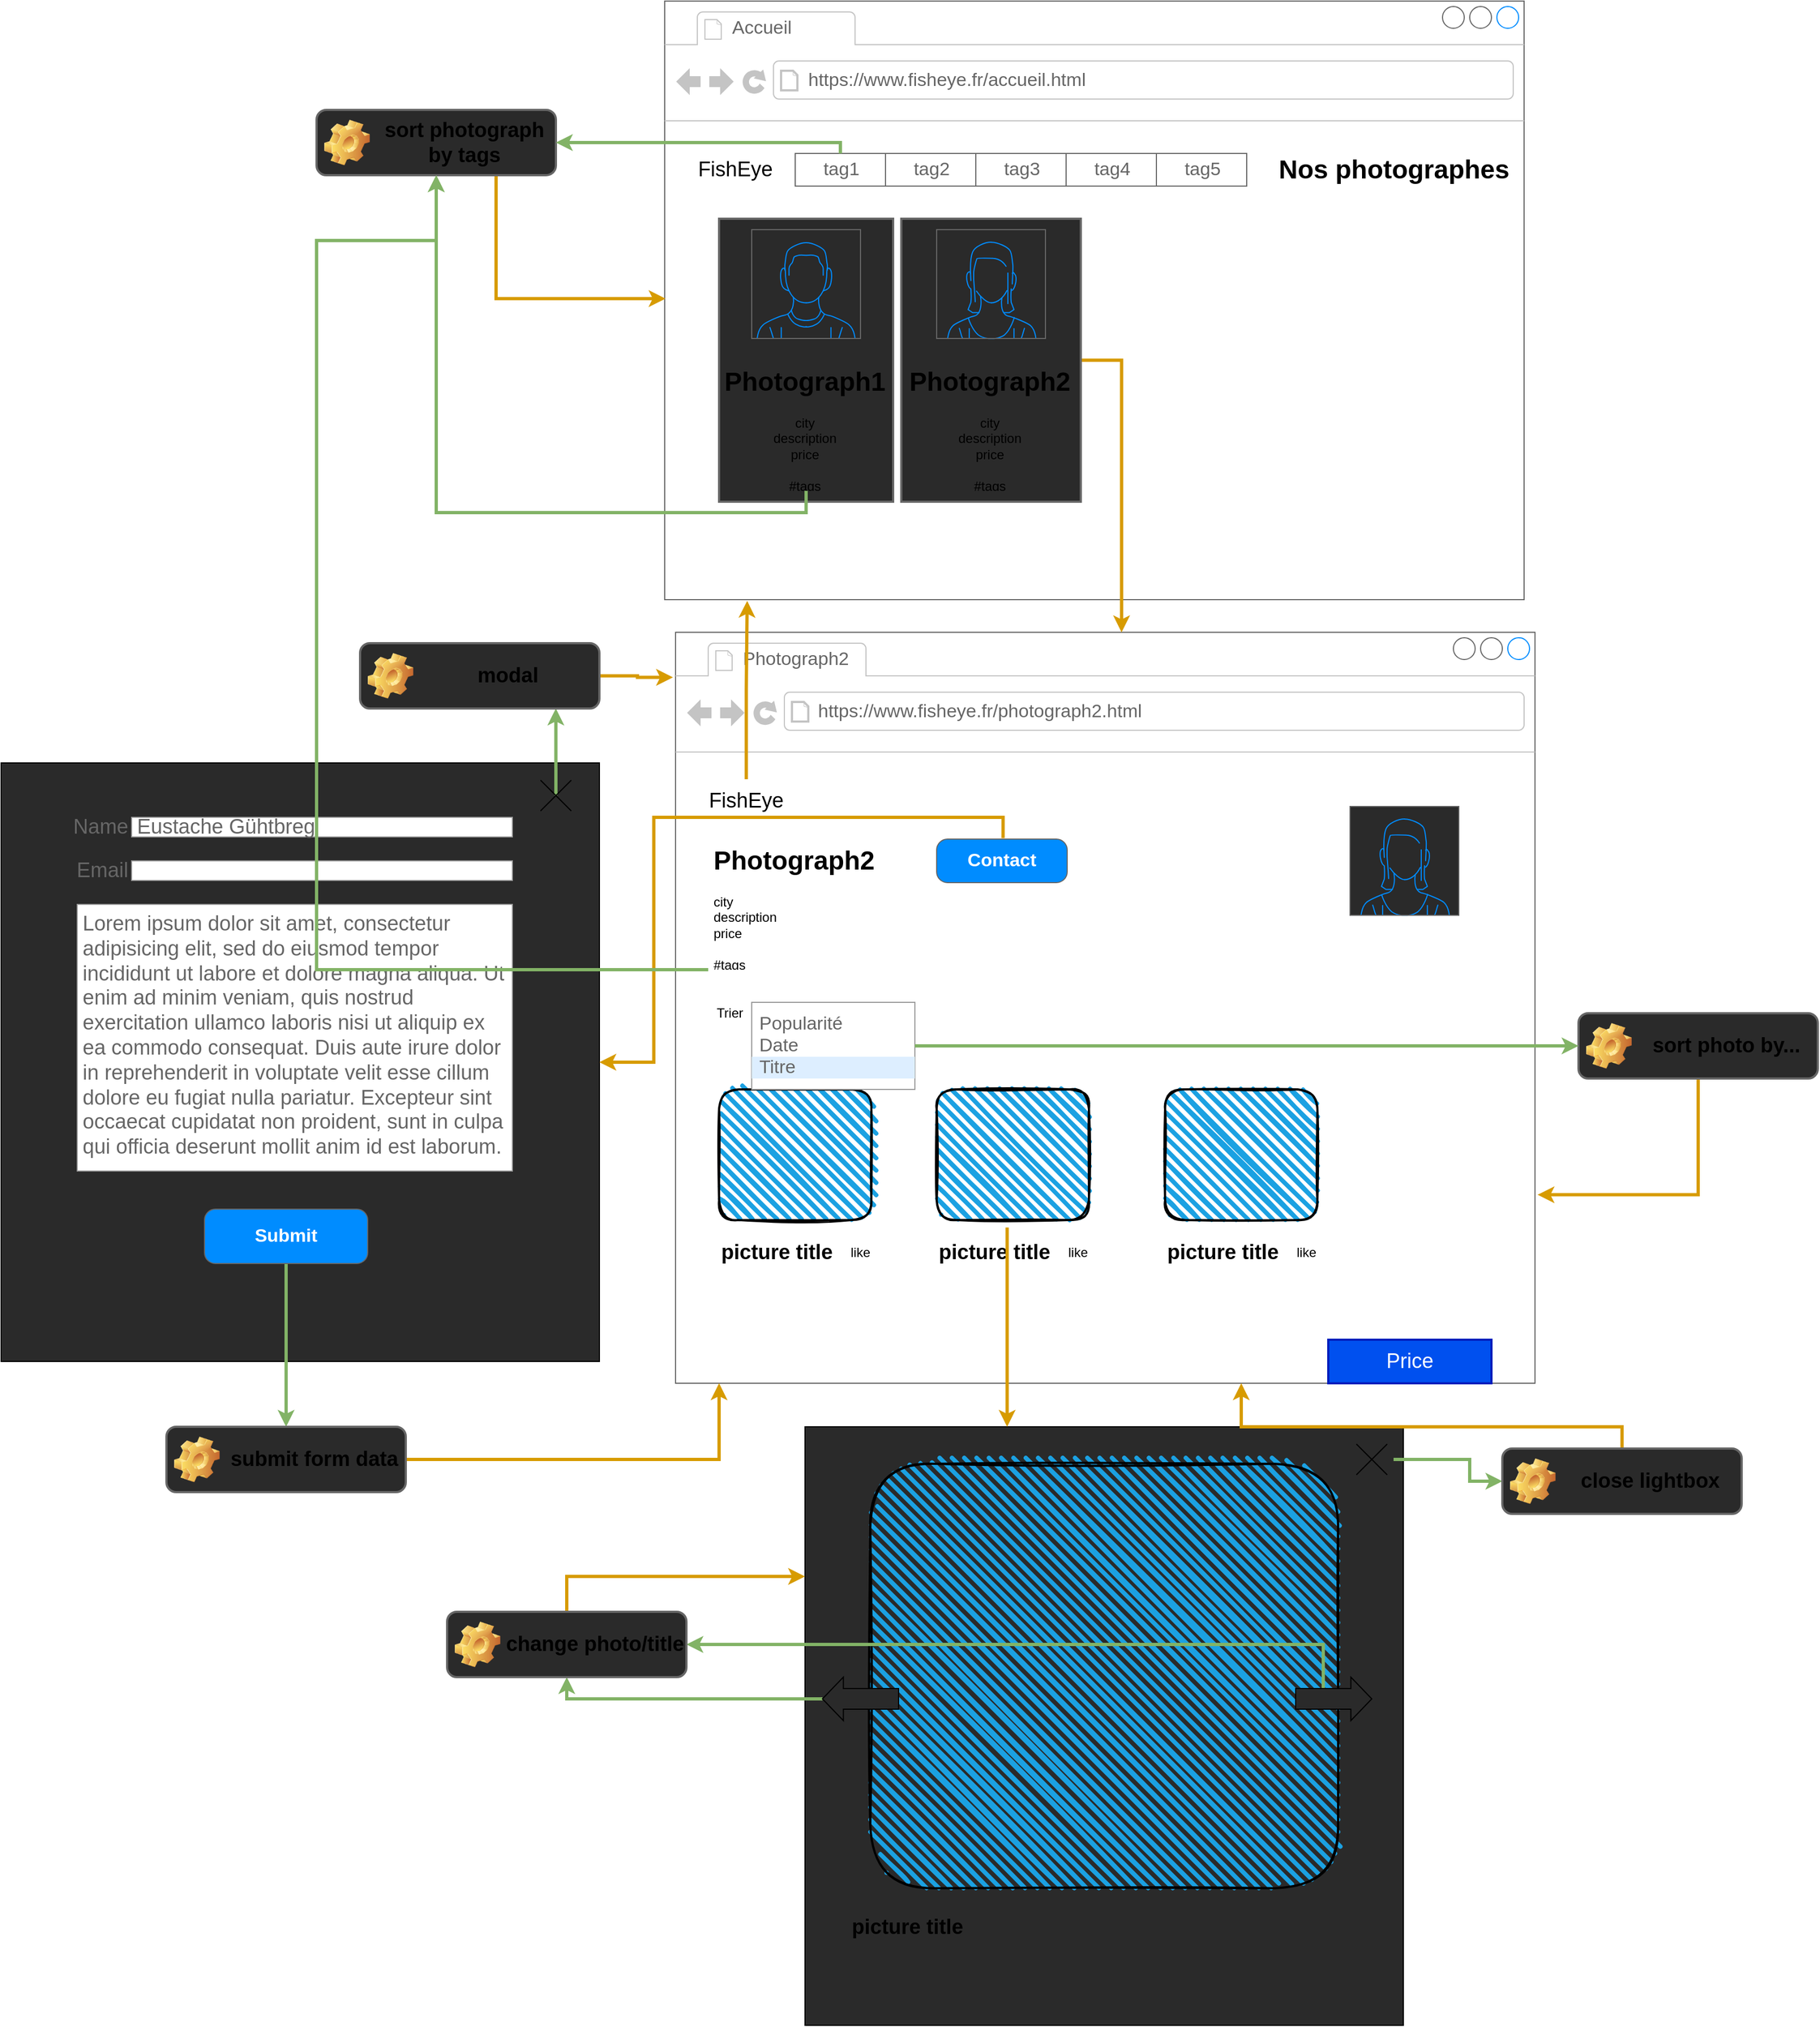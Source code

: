 <mxfile>
    <diagram id="Sn4uOGi4ZRI3hud-XaYP" name="Navigation">
        <mxGraphModel dx="1378" dy="281" grid="1" gridSize="10" guides="1" tooltips="1" connect="1" arrows="1" fold="1" page="1" pageScale="1" pageWidth="827" pageHeight="1169" math="0" shadow="0">
            <root>
                <mxCell id="vNp1FNLxV0zoz8VKMOYj-0"/>
                <mxCell id="vNp1FNLxV0zoz8VKMOYj-1" parent="vNp1FNLxV0zoz8VKMOYj-0"/>
                <mxCell id="0l4HuZ8tDX09V1X2BfsT-18" value="" style="whiteSpace=wrap;html=1;aspect=fixed;fontSize=19;fillColor=#2a2a2a;align=left;" parent="vNp1FNLxV0zoz8VKMOYj-1" vertex="1">
                    <mxGeometry x="-600" y="720" width="550" height="550" as="geometry"/>
                </mxCell>
                <mxCell id="vNp1FNLxV0zoz8VKMOYj-6" value="" style="strokeWidth=1;shadow=0;dashed=0;align=center;html=1;shape=mxgraph.mockup.containers.browserWindow;rSize=0;strokeColor=#666666;strokeColor2=#008cff;strokeColor3=#c4c4c4;mainText=,;recursiveResize=0;" parent="vNp1FNLxV0zoz8VKMOYj-1" vertex="1">
                    <mxGeometry x="10" y="20" width="790" height="550" as="geometry"/>
                </mxCell>
                <mxCell id="vNp1FNLxV0zoz8VKMOYj-7" value="Accueil" style="strokeWidth=1;shadow=0;dashed=0;align=center;html=1;shape=mxgraph.mockup.containers.anchor;fontSize=17;fontColor=#666666;align=left;" parent="vNp1FNLxV0zoz8VKMOYj-6" vertex="1">
                    <mxGeometry x="60" y="12" width="110" height="26" as="geometry"/>
                </mxCell>
                <mxCell id="vNp1FNLxV0zoz8VKMOYj-8" value="https://www.fisheye.fr/accueil.html" style="strokeWidth=1;shadow=0;dashed=0;align=center;html=1;shape=mxgraph.mockup.containers.anchor;rSize=0;fontSize=17;fontColor=#666666;align=left;" parent="vNp1FNLxV0zoz8VKMOYj-6" vertex="1">
                    <mxGeometry x="130" y="60" width="250" height="26" as="geometry"/>
                </mxCell>
                <mxCell id="vNp1FNLxV0zoz8VKMOYj-12" value="tag1" style="strokeColor=inherit;fillColor=inherit;gradientColor=inherit;strokeWidth=1;shadow=0;dashed=0;align=center;html=1;shape=mxgraph.mockup.forms.rrect;rSize=0;fontSize=17;fontColor=#666666;" parent="vNp1FNLxV0zoz8VKMOYj-6" vertex="1">
                    <mxGeometry x="120" y="140" width="83" height="30" as="geometry"/>
                </mxCell>
                <mxCell id="vNp1FNLxV0zoz8VKMOYj-13" value="tag2" style="strokeColor=inherit;fillColor=inherit;gradientColor=inherit;strokeWidth=1;shadow=0;dashed=0;align=center;html=1;shape=mxgraph.mockup.forms.rrect;rSize=0;fontSize=17;fontColor=#666666;" parent="vNp1FNLxV0zoz8VKMOYj-6" vertex="1">
                    <mxGeometry x="203" y="140" width="83" height="30" as="geometry"/>
                </mxCell>
                <mxCell id="vNp1FNLxV0zoz8VKMOYj-14" value="tag3" style="strokeColor=inherit;fillColor=inherit;gradientColor=inherit;strokeWidth=1;shadow=0;dashed=0;align=center;html=1;shape=mxgraph.mockup.forms.rrect;rSize=0;fontSize=17;fontColor=#666666;" parent="vNp1FNLxV0zoz8VKMOYj-6" vertex="1">
                    <mxGeometry x="286" y="140" width="83" height="30" as="geometry"/>
                </mxCell>
                <mxCell id="vNp1FNLxV0zoz8VKMOYj-15" value="tag4" style="strokeColor=inherit;fillColor=inherit;gradientColor=inherit;strokeWidth=1;shadow=0;dashed=0;align=center;html=1;shape=mxgraph.mockup.forms.rrect;rSize=0;fontSize=17;fontColor=#666666;" parent="vNp1FNLxV0zoz8VKMOYj-6" vertex="1">
                    <mxGeometry x="369" y="140" width="83" height="30" as="geometry"/>
                </mxCell>
                <mxCell id="vNp1FNLxV0zoz8VKMOYj-16" value="tag5" style="strokeColor=inherit;fillColor=inherit;gradientColor=inherit;strokeWidth=1;shadow=0;dashed=0;align=center;html=1;shape=mxgraph.mockup.forms.rrect;rSize=0;fontSize=17;fontColor=#666666;" parent="vNp1FNLxV0zoz8VKMOYj-6" vertex="1">
                    <mxGeometry x="452" y="140" width="83" height="30" as="geometry"/>
                </mxCell>
                <mxCell id="vNp1FNLxV0zoz8VKMOYj-18" value="&lt;font style=&quot;font-size: 19px&quot;&gt;FishEye&lt;/font&gt;" style="text;html=1;strokeColor=none;fillColor=none;align=center;verticalAlign=middle;whiteSpace=wrap;rounded=0;" parent="vNp1FNLxV0zoz8VKMOYj-6" vertex="1">
                    <mxGeometry x="30" y="135" width="70" height="40" as="geometry"/>
                </mxCell>
                <mxCell id="vNp1FNLxV0zoz8VKMOYj-34" value="Nos photographes" style="text;strokeColor=none;fillColor=none;html=1;fontSize=24;fontStyle=1;verticalAlign=middle;align=center;" parent="vNp1FNLxV0zoz8VKMOYj-6" vertex="1">
                    <mxGeometry x="620" y="135" width="100" height="40" as="geometry"/>
                </mxCell>
                <mxCell id="0l4HuZ8tDX09V1X2BfsT-0" value="" style="rounded=0;whiteSpace=wrap;html=1;shadow=0;glass=0;labelBackgroundColor=none;fontSize=19;strokeWidth=2;fillColor=#2A2A2A;align=center;strokeColor=#666666;" parent="vNp1FNLxV0zoz8VKMOYj-1" vertex="1">
                    <mxGeometry x="60" y="220" width="160" height="260" as="geometry"/>
                </mxCell>
                <mxCell id="vNp1FNLxV0zoz8VKMOYj-100" value="" style="whiteSpace=wrap;html=1;aspect=fixed;fontSize=19;fillColor=#2a2a2a;align=left;" parent="vNp1FNLxV0zoz8VKMOYj-1" vertex="1">
                    <mxGeometry x="139" y="1330" width="550" height="550" as="geometry"/>
                </mxCell>
                <mxCell id="0l4HuZ8tDX09V1X2BfsT-65" style="edgeStyle=orthogonalEdgeStyle;rounded=0;orthogonalLoop=1;jettySize=auto;html=1;exitX=0.5;exitY=1;exitDx=0;exitDy=0;fontSize=19;startArrow=none;startFill=0;endArrow=classic;endFill=1;strokeWidth=3;fillColor=#d5e8d4;strokeColor=#82b366;" parent="vNp1FNLxV0zoz8VKMOYj-1" source="vNp1FNLxV0zoz8VKMOYj-32" target="0l4HuZ8tDX09V1X2BfsT-62" edge="1">
                    <mxGeometry relative="1" as="geometry"/>
                </mxCell>
                <mxCell id="vNp1FNLxV0zoz8VKMOYj-32" value="&lt;h1&gt;Photograph1&lt;/h1&gt;&lt;div style=&quot;text-align: center&quot;&gt;city&lt;/div&gt;&lt;div style=&quot;text-align: center&quot;&gt;description&lt;/div&gt;&lt;div style=&quot;text-align: center&quot;&gt;price&lt;/div&gt;&lt;div style=&quot;text-align: center&quot;&gt;&lt;br&gt;&lt;/div&gt;&lt;div style=&quot;text-align: center&quot;&gt;#tags&lt;/div&gt;" style="text;html=1;strokeColor=none;fillColor=none;spacing=5;spacingTop=-20;whiteSpace=wrap;overflow=hidden;rounded=0;align=left;" parent="vNp1FNLxV0zoz8VKMOYj-1" vertex="1">
                    <mxGeometry x="60" y="350" width="160" height="120" as="geometry"/>
                </mxCell>
                <mxCell id="vNp1FNLxV0zoz8VKMOYj-35" value="" style="strokeWidth=1;shadow=0;dashed=0;align=center;html=1;shape=mxgraph.mockup.containers.browserWindow;rSize=0;strokeColor=#666666;strokeColor2=#008cff;strokeColor3=#c4c4c4;mainText=,;recursiveResize=0;" parent="vNp1FNLxV0zoz8VKMOYj-1" vertex="1">
                    <mxGeometry x="20" y="600" width="790" height="690" as="geometry"/>
                </mxCell>
                <mxCell id="vNp1FNLxV0zoz8VKMOYj-36" value="Photograph2" style="strokeWidth=1;shadow=0;dashed=0;align=center;html=1;shape=mxgraph.mockup.containers.anchor;fontSize=17;fontColor=#666666;align=left;" parent="vNp1FNLxV0zoz8VKMOYj-35" vertex="1">
                    <mxGeometry x="60" y="12" width="110" height="26" as="geometry"/>
                </mxCell>
                <mxCell id="vNp1FNLxV0zoz8VKMOYj-37" value="https://www.fisheye.fr/photograph2.html" style="strokeWidth=1;shadow=0;dashed=0;align=center;html=1;shape=mxgraph.mockup.containers.anchor;rSize=0;fontSize=17;fontColor=#666666;align=left;" parent="vNp1FNLxV0zoz8VKMOYj-35" vertex="1">
                    <mxGeometry x="129" y="60" width="250" height="26" as="geometry"/>
                </mxCell>
                <mxCell id="vNp1FNLxV0zoz8VKMOYj-43" value="&lt;font style=&quot;font-size: 19px&quot;&gt;FishEye&lt;/font&gt;" style="text;html=1;strokeColor=none;fillColor=none;align=center;verticalAlign=middle;whiteSpace=wrap;rounded=0;" parent="vNp1FNLxV0zoz8VKMOYj-35" vertex="1">
                    <mxGeometry x="30" y="135" width="70" height="40" as="geometry"/>
                </mxCell>
                <mxCell id="vNp1FNLxV0zoz8VKMOYj-61" value="Contact" style="strokeWidth=1;shadow=0;dashed=0;align=center;html=1;shape=mxgraph.mockup.buttons.button;strokeColor=#666666;fontColor=#ffffff;mainText=;buttonStyle=round;fontSize=17;fontStyle=1;fillColor=#008cff;whiteSpace=wrap;" parent="vNp1FNLxV0zoz8VKMOYj-35" vertex="1">
                    <mxGeometry x="240" y="190" width="120" height="40" as="geometry"/>
                </mxCell>
                <mxCell id="vNp1FNLxV0zoz8VKMOYj-59" value="&lt;h1&gt;Photograph2&lt;/h1&gt;&lt;div&gt;city&lt;/div&gt;&lt;div&gt;description&lt;/div&gt;&lt;div&gt;price&lt;/div&gt;&lt;div&gt;&lt;br&gt;&lt;/div&gt;&lt;div&gt;#tags&lt;/div&gt;" style="text;html=1;strokeColor=none;fillColor=none;spacing=5;spacingTop=-20;whiteSpace=wrap;overflow=hidden;rounded=0;align=left;" parent="vNp1FNLxV0zoz8VKMOYj-35" vertex="1">
                    <mxGeometry x="30" y="190" width="160" height="120" as="geometry"/>
                </mxCell>
                <mxCell id="vNp1FNLxV0zoz8VKMOYj-62" value="" style="rounded=1;whiteSpace=wrap;html=1;strokeWidth=2;fillWeight=4;hachureGap=8;hachureAngle=45;fillColor=#1ba1e2;sketch=1;align=left;" parent="vNp1FNLxV0zoz8VKMOYj-35" vertex="1">
                    <mxGeometry x="40" y="420" width="140" height="120" as="geometry"/>
                </mxCell>
                <mxCell id="vNp1FNLxV0zoz8VKMOYj-66" value="" style="strokeWidth=1;shadow=0;dashed=0;align=center;html=1;shape=mxgraph.mockup.forms.rrect;rSize=0;strokeColor=#999999;fillColor=#ffffff;" parent="vNp1FNLxV0zoz8VKMOYj-35" vertex="1">
                    <mxGeometry x="70" y="340" width="150" height="80" as="geometry"/>
                </mxCell>
                <mxCell id="vNp1FNLxV0zoz8VKMOYj-68" value="Popularité" style="strokeWidth=1;shadow=0;dashed=0;align=center;html=1;shape=mxgraph.mockup.forms.anchor;fontSize=17;fontColor=#666666;align=left;spacingLeft=5;resizeWidth=1;" parent="vNp1FNLxV0zoz8VKMOYj-66" vertex="1">
                    <mxGeometry width="150" height="20" relative="1" as="geometry">
                        <mxPoint y="10" as="offset"/>
                    </mxGeometry>
                </mxCell>
                <mxCell id="vNp1FNLxV0zoz8VKMOYj-69" value="Date" style="strokeWidth=1;shadow=0;dashed=0;align=center;html=1;shape=mxgraph.mockup.forms.anchor;fontSize=17;fontColor=#666666;align=left;spacingLeft=5;resizeWidth=1;" parent="vNp1FNLxV0zoz8VKMOYj-66" vertex="1">
                    <mxGeometry width="150" height="20" relative="1" as="geometry">
                        <mxPoint y="30" as="offset"/>
                    </mxGeometry>
                </mxCell>
                <mxCell id="vNp1FNLxV0zoz8VKMOYj-70" value="Titre" style="strokeWidth=1;shadow=0;dashed=0;align=center;html=1;shape=mxgraph.mockup.forms.rrect;rSize=0;fontSize=17;fontColor=#666666;align=left;spacingLeft=5;fillColor=#ddeeff;strokeColor=none;resizeWidth=1;" parent="vNp1FNLxV0zoz8VKMOYj-66" vertex="1">
                    <mxGeometry width="150" height="20" relative="1" as="geometry">
                        <mxPoint y="50" as="offset"/>
                    </mxGeometry>
                </mxCell>
                <mxCell id="vNp1FNLxV0zoz8VKMOYj-73" value="picture title" style="text;strokeColor=none;fillColor=none;html=1;fontSize=19;fontStyle=1;verticalAlign=middle;align=left;" parent="vNp1FNLxV0zoz8VKMOYj-35" vertex="1">
                    <mxGeometry x="40" y="550" width="100" height="40" as="geometry"/>
                </mxCell>
                <mxCell id="vNp1FNLxV0zoz8VKMOYj-75" value="" style="rounded=1;whiteSpace=wrap;html=1;strokeWidth=2;fillWeight=4;hachureGap=8;hachureAngle=45;fillColor=#1ba1e2;sketch=1;align=left;" parent="vNp1FNLxV0zoz8VKMOYj-35" vertex="1">
                    <mxGeometry x="240" y="420" width="140" height="120" as="geometry"/>
                </mxCell>
                <mxCell id="vNp1FNLxV0zoz8VKMOYj-76" value="picture title" style="text;strokeColor=none;fillColor=none;html=1;fontSize=19;fontStyle=1;verticalAlign=middle;align=left;" parent="vNp1FNLxV0zoz8VKMOYj-35" vertex="1">
                    <mxGeometry x="240" y="550" width="100" height="40" as="geometry"/>
                </mxCell>
                <mxCell id="vNp1FNLxV0zoz8VKMOYj-77" value="like" style="text;html=1;strokeColor=none;fillColor=none;align=center;verticalAlign=middle;whiteSpace=wrap;rounded=0;" parent="vNp1FNLxV0zoz8VKMOYj-35" vertex="1">
                    <mxGeometry x="350" y="560" width="40" height="20" as="geometry"/>
                </mxCell>
                <mxCell id="vNp1FNLxV0zoz8VKMOYj-78" value="" style="rounded=1;whiteSpace=wrap;html=1;strokeWidth=2;fillWeight=4;hachureGap=8;hachureAngle=45;fillColor=#1ba1e2;sketch=1;align=left;" parent="vNp1FNLxV0zoz8VKMOYj-35" vertex="1">
                    <mxGeometry x="450" y="420" width="140" height="120" as="geometry"/>
                </mxCell>
                <mxCell id="vNp1FNLxV0zoz8VKMOYj-79" value="picture title" style="text;strokeColor=none;fillColor=none;html=1;fontSize=19;fontStyle=1;verticalAlign=middle;align=left;" parent="vNp1FNLxV0zoz8VKMOYj-35" vertex="1">
                    <mxGeometry x="450" y="550" width="100" height="40" as="geometry"/>
                </mxCell>
                <mxCell id="vNp1FNLxV0zoz8VKMOYj-80" value="like" style="text;html=1;strokeColor=none;fillColor=none;align=center;verticalAlign=middle;whiteSpace=wrap;rounded=0;" parent="vNp1FNLxV0zoz8VKMOYj-35" vertex="1">
                    <mxGeometry x="560" y="560" width="40" height="20" as="geometry"/>
                </mxCell>
                <mxCell id="vNp1FNLxV0zoz8VKMOYj-104" value="" style="verticalLabelPosition=bottom;shadow=0;dashed=0;align=center;html=1;verticalAlign=top;strokeWidth=1;shape=mxgraph.mockup.containers.userFemale;strokeColor=#666666;strokeColor2=#008cff;fillColor=#2a2a2a;" parent="vNp1FNLxV0zoz8VKMOYj-35" vertex="1">
                    <mxGeometry x="620" y="160" width="100" height="100" as="geometry"/>
                </mxCell>
                <mxCell id="vNp1FNLxV0zoz8VKMOYj-108" value="Price" style="text;html=1;align=center;verticalAlign=middle;whiteSpace=wrap;rounded=0;fontSize=19;perimeterSpacing=0;strokeWidth=2;strokeColor=#001DBC;noLabel=0;absoluteArcSize=0;fillColor=#0050ef;fontColor=#ffffff;" parent="vNp1FNLxV0zoz8VKMOYj-35" vertex="1">
                    <mxGeometry x="600" y="650" width="150" height="40" as="geometry"/>
                </mxCell>
                <mxCell id="vNp1FNLxV0zoz8VKMOYj-64" value="Trier" style="text;html=1;strokeColor=none;fillColor=none;align=center;verticalAlign=middle;whiteSpace=wrap;rounded=0;" parent="vNp1FNLxV0zoz8VKMOYj-1" vertex="1">
                    <mxGeometry x="50" y="940" width="40" height="20" as="geometry"/>
                </mxCell>
                <mxCell id="vNp1FNLxV0zoz8VKMOYj-74" value="like" style="text;html=1;strokeColor=none;fillColor=none;align=center;verticalAlign=middle;whiteSpace=wrap;rounded=0;" parent="vNp1FNLxV0zoz8VKMOYj-1" vertex="1">
                    <mxGeometry x="170" y="1160" width="40" height="20" as="geometry"/>
                </mxCell>
                <mxCell id="vNp1FNLxV0zoz8VKMOYj-99" value="" style="rounded=1;whiteSpace=wrap;html=1;strokeWidth=2;fillWeight=4;hachureGap=8;hachureAngle=45;fillColor=#1ba1e2;sketch=1;align=left;" parent="vNp1FNLxV0zoz8VKMOYj-1" vertex="1">
                    <mxGeometry x="199" y="1364" width="430" height="390" as="geometry"/>
                </mxCell>
                <mxCell id="vNp1FNLxV0zoz8VKMOYj-101" value="picture title" style="text;strokeColor=none;fillColor=none;html=1;fontSize=19;fontStyle=1;verticalAlign=middle;align=left;" parent="vNp1FNLxV0zoz8VKMOYj-1" vertex="1">
                    <mxGeometry x="180" y="1770" width="100" height="40" as="geometry"/>
                </mxCell>
                <object label="" id="vNp1FNLxV0zoz8VKMOYj-102">
                    <mxCell style="edgeStyle=orthogonalEdgeStyle;rounded=0;orthogonalLoop=1;jettySize=auto;html=1;exitX=0.648;exitY=-0.078;exitDx=0;exitDy=0;fontSize=19;exitPerimeter=0;metaEdit=0;strokeWidth=3;fillColor=#ffe6cc;strokeColor=#d79b00;" parent="vNp1FNLxV0zoz8VKMOYj-1" source="vNp1FNLxV0zoz8VKMOYj-76" target="vNp1FNLxV0zoz8VKMOYj-100" edge="1">
                        <mxGeometry relative="1" as="geometry">
                            <Array as="points">
                                <mxPoint x="325" y="1290"/>
                                <mxPoint x="325" y="1290"/>
                            </Array>
                        </mxGeometry>
                    </mxCell>
                </object>
                <mxCell id="vNp1FNLxV0zoz8VKMOYj-103" style="edgeStyle=orthogonalEdgeStyle;rounded=0;orthogonalLoop=1;jettySize=auto;html=1;exitX=1;exitY=0;exitDx=0;exitDy=0;fontSize=19;strokeWidth=3;fillColor=#ffe6cc;strokeColor=#d79b00;" parent="vNp1FNLxV0zoz8VKMOYj-1" source="0l4HuZ8tDX09V1X2BfsT-4" target="vNp1FNLxV0zoz8VKMOYj-35" edge="1">
                    <mxGeometry relative="1" as="geometry">
                        <mxPoint x="362.6" y="291.3" as="sourcePoint"/>
                        <Array as="points">
                            <mxPoint x="430" y="350"/>
                        </Array>
                    </mxGeometry>
                </mxCell>
                <mxCell id="0l4HuZ8tDX09V1X2BfsT-22" style="edgeStyle=orthogonalEdgeStyle;rounded=0;orthogonalLoop=1;jettySize=auto;html=1;fontSize=19;startArrow=none;startFill=0;endArrow=classic;endFill=1;fillColor=#ffe6cc;strokeColor=#d79b00;strokeWidth=3;exitX=0.5;exitY=0;exitDx=0;exitDy=0;" parent="vNp1FNLxV0zoz8VKMOYj-1" source="0l4HuZ8tDX09V1X2BfsT-73" edge="1">
                    <mxGeometry relative="1" as="geometry">
                        <mxPoint x="540" y="1290.0" as="targetPoint"/>
                        <mxPoint x="850" y="1330" as="sourcePoint"/>
                        <Array as="points">
                            <mxPoint x="890" y="1330"/>
                            <mxPoint x="540" y="1330"/>
                        </Array>
                    </mxGeometry>
                </mxCell>
                <mxCell id="0l4HuZ8tDX09V1X2BfsT-74" style="edgeStyle=orthogonalEdgeStyle;rounded=0;orthogonalLoop=1;jettySize=auto;html=1;fontSize=19;startArrow=none;startFill=0;endArrow=classic;endFill=1;strokeWidth=3;fillColor=#d5e8d4;strokeColor=#82b366;entryX=0;entryY=0.5;entryDx=0;entryDy=0;" parent="vNp1FNLxV0zoz8VKMOYj-1" target="0l4HuZ8tDX09V1X2BfsT-73" edge="1">
                    <mxGeometry relative="1" as="geometry">
                        <mxPoint x="680" y="1360" as="sourcePoint"/>
                        <mxPoint x="860" y="1420" as="targetPoint"/>
                        <Array as="points">
                            <mxPoint x="750" y="1360"/>
                            <mxPoint x="750" y="1380"/>
                        </Array>
                    </mxGeometry>
                </mxCell>
                <mxCell id="vNp1FNLxV0zoz8VKMOYj-105" value="" style="shape=cross;whiteSpace=wrap;html=1;fontSize=19;fillColor=#2a2a2a;align=left;size=0;rotation=45;" parent="vNp1FNLxV0zoz8VKMOYj-1" vertex="1">
                    <mxGeometry x="640" y="1340" width="40" height="40" as="geometry"/>
                </mxCell>
                <mxCell id="0l4HuZ8tDX09V1X2BfsT-67" style="edgeStyle=orthogonalEdgeStyle;rounded=0;orthogonalLoop=1;jettySize=auto;html=1;exitX=1;exitY=0.5;exitDx=0;exitDy=0;exitPerimeter=0;entryX=0.5;entryY=1;entryDx=0;entryDy=0;fontSize=19;startArrow=none;startFill=0;endArrow=classic;endFill=1;strokeWidth=3;fillColor=#d5e8d4;strokeColor=#82b366;" parent="vNp1FNLxV0zoz8VKMOYj-1" source="vNp1FNLxV0zoz8VKMOYj-106" target="0l4HuZ8tDX09V1X2BfsT-66" edge="1">
                    <mxGeometry relative="1" as="geometry"/>
                </mxCell>
                <mxCell id="vNp1FNLxV0zoz8VKMOYj-106" value="" style="shape=singleArrow;direction=west;whiteSpace=wrap;html=1;fontSize=19;fillColor=#2a2a2a;align=left;arrowWidth=0.474;arrowSize=0.275;" parent="vNp1FNLxV0zoz8VKMOYj-1" vertex="1">
                    <mxGeometry x="155" y="1560" width="70" height="40" as="geometry"/>
                </mxCell>
                <mxCell id="0l4HuZ8tDX09V1X2BfsT-68" style="edgeStyle=orthogonalEdgeStyle;rounded=0;orthogonalLoop=1;jettySize=auto;html=1;exitX=0;exitY=0;exitDx=25.389;exitDy=10.519;exitPerimeter=0;entryX=1;entryY=0.5;entryDx=0;entryDy=0;fontSize=19;startArrow=none;startFill=0;endArrow=classic;endFill=1;strokeWidth=3;fillColor=#d5e8d4;strokeColor=#82b366;" parent="vNp1FNLxV0zoz8VKMOYj-1" source="vNp1FNLxV0zoz8VKMOYj-107" target="0l4HuZ8tDX09V1X2BfsT-66" edge="1">
                    <mxGeometry relative="1" as="geometry">
                        <Array as="points">
                            <mxPoint x="615" y="1530"/>
                        </Array>
                    </mxGeometry>
                </mxCell>
                <mxCell id="vNp1FNLxV0zoz8VKMOYj-107" value="" style="shape=singleArrow;direction=west;whiteSpace=wrap;html=1;fontSize=19;fillColor=#2a2a2a;align=left;arrowWidth=0.474;arrowSize=0.275;rotation=-180;" parent="vNp1FNLxV0zoz8VKMOYj-1" vertex="1">
                    <mxGeometry x="590" y="1560" width="70" height="40" as="geometry"/>
                </mxCell>
                <mxCell id="0l4HuZ8tDX09V1X2BfsT-1" value="" style="verticalLabelPosition=bottom;shadow=0;dashed=0;align=center;html=1;verticalAlign=top;strokeWidth=1;shape=mxgraph.mockup.containers.userMale;strokeColor=#666666;strokeColor2=#008cff;fillColor=#2a2a2a;" parent="vNp1FNLxV0zoz8VKMOYj-1" vertex="1">
                    <mxGeometry x="90" y="230" width="100" height="100" as="geometry"/>
                </mxCell>
                <mxCell id="0l4HuZ8tDX09V1X2BfsT-2" value="" style="rounded=0;whiteSpace=wrap;html=1;shadow=0;glass=0;labelBackgroundColor=none;fontSize=19;strokeWidth=2;fillColor=#2A2A2A;align=center;strokeColor=#666666;" parent="vNp1FNLxV0zoz8VKMOYj-1" vertex="1">
                    <mxGeometry x="227.5" y="220" width="165" height="260" as="geometry"/>
                </mxCell>
                <mxCell id="0l4HuZ8tDX09V1X2BfsT-3" value="" style="verticalLabelPosition=bottom;shadow=0;dashed=0;align=center;html=1;verticalAlign=top;strokeWidth=1;shape=mxgraph.mockup.containers.userFemale;strokeColor=#666666;strokeColor2=#008cff;fillColor=#2a2a2a;" parent="vNp1FNLxV0zoz8VKMOYj-1" vertex="1">
                    <mxGeometry x="260" y="230" width="100" height="100" as="geometry"/>
                </mxCell>
                <mxCell id="0l4HuZ8tDX09V1X2BfsT-4" value="&lt;h1&gt;Photograph2&lt;/h1&gt;&lt;div style=&quot;text-align: center&quot;&gt;city&lt;/div&gt;&lt;div style=&quot;text-align: center&quot;&gt;description&lt;/div&gt;&lt;div style=&quot;text-align: center&quot;&gt;price&lt;/div&gt;&lt;div style=&quot;text-align: center&quot;&gt;&lt;br&gt;&lt;/div&gt;&lt;div style=&quot;text-align: center&quot;&gt;#tags&lt;/div&gt;" style="text;html=1;strokeColor=none;fillColor=none;spacing=5;spacingTop=-20;whiteSpace=wrap;overflow=hidden;rounded=0;align=left;" parent="vNp1FNLxV0zoz8VKMOYj-1" vertex="1">
                    <mxGeometry x="230" y="350" width="160" height="120" as="geometry"/>
                </mxCell>
                <mxCell id="0l4HuZ8tDX09V1X2BfsT-7" value="Name" style="strokeWidth=1;shadow=0;dashed=0;align=center;html=1;shape=mxgraph.mockup.forms.anchor;align=right;spacingRight=2;fontColor=#666666;rounded=1;glass=0;labelBackgroundColor=none;fontSize=19;fillColor=#2A2A2A;" parent="vNp1FNLxV0zoz8VKMOYj-1" vertex="1">
                    <mxGeometry x="-530" y="770" width="50" height="18" as="geometry"/>
                </mxCell>
                <mxCell id="0l4HuZ8tDX09V1X2BfsT-8" value="Eustache Gühtbreg" style="strokeWidth=1;shadow=0;dashed=0;align=center;html=1;shape=mxgraph.mockup.forms.rrect;fillColor=#ffffff;rSize=0;fontColor=#666666;align=left;spacingLeft=3;strokeColor=#999999;rounded=1;glass=0;labelBackgroundColor=none;fontSize=19;" parent="vNp1FNLxV0zoz8VKMOYj-1" vertex="1">
                    <mxGeometry x="-480" y="770" width="350" height="18" as="geometry"/>
                </mxCell>
                <mxCell id="0l4HuZ8tDX09V1X2BfsT-13" value="Email" style="strokeWidth=1;shadow=0;dashed=0;align=center;html=1;shape=mxgraph.mockup.forms.anchor;align=right;spacingRight=2;fontColor=#666666;rounded=1;glass=0;labelBackgroundColor=none;fontSize=19;fillColor=#2A2A2A;" parent="vNp1FNLxV0zoz8VKMOYj-1" vertex="1">
                    <mxGeometry x="-530" y="810" width="50" height="18" as="geometry"/>
                </mxCell>
                <mxCell id="0l4HuZ8tDX09V1X2BfsT-14" value="" style="strokeWidth=1;shadow=0;dashed=0;align=center;html=1;shape=mxgraph.mockup.forms.rrect;fillColor=#ffffff;rSize=0;fontColor=#666666;align=left;spacingLeft=3;strokeColor=#999999;rounded=1;glass=0;labelBackgroundColor=none;fontSize=19;" parent="vNp1FNLxV0zoz8VKMOYj-1" vertex="1">
                    <mxGeometry x="-480" y="810" width="350" height="18" as="geometry"/>
                </mxCell>
                <mxCell id="0l4HuZ8tDX09V1X2BfsT-17" value="Lorem ipsum dolor sit amet, consectetur adipisicing elit, sed do eiusmod tempor incididunt ut labore et dolore magna aliqua. Ut enim ad minim veniam, quis nostrud exercitation ullamco laboris nisi ut aliquip ex ea commodo consequat. Duis aute irure dolor in reprehenderit in voluptate velit esse cillum dolore eu fugiat nulla pariatur. Excepteur sint occaecat cupidatat non proident, sunt in culpa qui officia deserunt mollit anim id est laborum." style="strokeWidth=1;shadow=0;dashed=0;align=center;html=1;shape=mxgraph.mockup.forms.rrect;fillColor=#ffffff;rSize=0;fontColor=#666666;align=left;spacingLeft=3;strokeColor=#999999;verticalAlign=top;whiteSpace=wrap;rounded=1;glass=0;labelBackgroundColor=none;fontSize=19;" parent="vNp1FNLxV0zoz8VKMOYj-1" vertex="1">
                    <mxGeometry x="-530" y="850" width="400" height="245" as="geometry"/>
                </mxCell>
                <mxCell id="0l4HuZ8tDX09V1X2BfsT-20" style="edgeStyle=orthogonalEdgeStyle;rounded=0;orthogonalLoop=1;jettySize=auto;html=1;exitX=1;exitY=0.5;exitDx=0;exitDy=0;fontSize=19;entryX=0.509;entryY=-0.022;entryDx=0;entryDy=0;entryPerimeter=0;endArrow=none;endFill=0;startArrow=classic;startFill=1;fillColor=#ffe6cc;strokeColor=#d79b00;strokeWidth=3;" parent="vNp1FNLxV0zoz8VKMOYj-1" source="0l4HuZ8tDX09V1X2BfsT-18" target="vNp1FNLxV0zoz8VKMOYj-61" edge="1">
                    <mxGeometry relative="1" as="geometry">
                        <Array as="points">
                            <mxPoint y="995"/>
                            <mxPoint y="770"/>
                            <mxPoint x="321" y="770"/>
                        </Array>
                    </mxGeometry>
                </mxCell>
                <mxCell id="0l4HuZ8tDX09V1X2BfsT-21" style="edgeStyle=orthogonalEdgeStyle;rounded=0;orthogonalLoop=1;jettySize=auto;html=1;exitX=0.5;exitY=0;exitDx=0;exitDy=0;entryX=0.096;entryY=1.002;entryDx=0;entryDy=0;entryPerimeter=0;fontSize=19;startArrow=none;startFill=0;endArrow=classic;endFill=1;strokeWidth=3;fillColor=#ffe6cc;strokeColor=#d79b00;" parent="vNp1FNLxV0zoz8VKMOYj-1" source="vNp1FNLxV0zoz8VKMOYj-43" target="vNp1FNLxV0zoz8VKMOYj-6" edge="1">
                    <mxGeometry relative="1" as="geometry"/>
                </mxCell>
                <mxCell id="0l4HuZ8tDX09V1X2BfsT-77" style="edgeStyle=orthogonalEdgeStyle;rounded=0;orthogonalLoop=1;jettySize=auto;html=1;exitX=0;exitY=0;exitDx=20;exitDy=20;exitPerimeter=0;entryX=0.818;entryY=1;entryDx=0;entryDy=0;entryPerimeter=0;fontSize=19;startArrow=none;startFill=0;endArrow=classic;endFill=1;strokeWidth=3;fillColor=#d5e8d4;strokeColor=#82b366;" parent="vNp1FNLxV0zoz8VKMOYj-1" source="0l4HuZ8tDX09V1X2BfsT-23" target="0l4HuZ8tDX09V1X2BfsT-76" edge="1">
                    <mxGeometry relative="1" as="geometry"/>
                </mxCell>
                <mxCell id="0l4HuZ8tDX09V1X2BfsT-23" value="" style="shape=cross;whiteSpace=wrap;html=1;fontSize=19;fillColor=#2a2a2a;align=left;size=0;rotation=45;" parent="vNp1FNLxV0zoz8VKMOYj-1" vertex="1">
                    <mxGeometry x="-110" y="730" width="40" height="40" as="geometry"/>
                </mxCell>
                <mxCell id="0l4HuZ8tDX09V1X2BfsT-33" style="edgeStyle=orthogonalEdgeStyle;rounded=0;orthogonalLoop=1;jettySize=auto;html=1;fontSize=19;startArrow=none;startFill=0;endArrow=classic;endFill=1;strokeWidth=3;fillColor=#ffe6cc;strokeColor=#d79b00;exitX=1;exitY=0.5;exitDx=0;exitDy=0;" parent="vNp1FNLxV0zoz8VKMOYj-1" source="0l4HuZ8tDX09V1X2BfsT-70" edge="1">
                    <mxGeometry relative="1" as="geometry">
                        <mxPoint x="60" y="1290" as="targetPoint"/>
                        <Array as="points">
                            <mxPoint x="60" y="1360"/>
                        </Array>
                    </mxGeometry>
                </mxCell>
                <mxCell id="0l4HuZ8tDX09V1X2BfsT-71" style="edgeStyle=orthogonalEdgeStyle;rounded=0;orthogonalLoop=1;jettySize=auto;html=1;fontSize=19;startArrow=none;startFill=0;endArrow=classic;endFill=1;strokeWidth=3;fillColor=#d5e8d4;strokeColor=#82b366;" parent="vNp1FNLxV0zoz8VKMOYj-1" source="0l4HuZ8tDX09V1X2BfsT-24" target="0l4HuZ8tDX09V1X2BfsT-70" edge="1">
                    <mxGeometry relative="1" as="geometry"/>
                </mxCell>
                <mxCell id="0l4HuZ8tDX09V1X2BfsT-24" value="Submit" style="strokeWidth=1;shadow=0;dashed=0;align=center;html=1;shape=mxgraph.mockup.buttons.button;strokeColor=#666666;fontColor=#ffffff;mainText=;buttonStyle=round;fontSize=17;fontStyle=1;fillColor=#008cff;whiteSpace=wrap;rounded=1;glass=0;labelBackgroundColor=none;" parent="vNp1FNLxV0zoz8VKMOYj-1" vertex="1">
                    <mxGeometry x="-413" y="1130" width="150" height="50" as="geometry"/>
                </mxCell>
                <mxCell id="0l4HuZ8tDX09V1X2BfsT-80" style="edgeStyle=orthogonalEdgeStyle;rounded=0;orthogonalLoop=1;jettySize=auto;html=1;exitX=0.75;exitY=1;exitDx=0;exitDy=0;entryX=0.001;entryY=0.497;entryDx=0;entryDy=0;entryPerimeter=0;fontSize=19;startArrow=none;startFill=0;endArrow=classic;endFill=1;strokeWidth=3;fillColor=#ffe6cc;strokeColor=#d79b00;" parent="vNp1FNLxV0zoz8VKMOYj-1" source="0l4HuZ8tDX09V1X2BfsT-62" target="vNp1FNLxV0zoz8VKMOYj-6" edge="1">
                    <mxGeometry relative="1" as="geometry"/>
                </mxCell>
                <mxCell id="0l4HuZ8tDX09V1X2BfsT-62" value="sort photograph by tags" style="label;whiteSpace=wrap;html=1;image=img/clipart/Gear_128x128.png;rounded=1;shadow=0;glass=0;labelBackgroundColor=none;fontSize=19;strokeColor=#666666;strokeWidth=2;fillColor=#2A2A2A;align=center;" parent="vNp1FNLxV0zoz8VKMOYj-1" vertex="1">
                    <mxGeometry x="-310" y="120" width="220" height="60" as="geometry"/>
                </mxCell>
                <mxCell id="0l4HuZ8tDX09V1X2BfsT-63" style="edgeStyle=orthogonalEdgeStyle;rounded=0;orthogonalLoop=1;jettySize=auto;html=1;entryX=1;entryY=0.5;entryDx=0;entryDy=0;fontSize=19;startArrow=none;startFill=0;endArrow=classic;endFill=1;strokeWidth=3;fillColor=#d5e8d4;strokeColor=#82b366;" parent="vNp1FNLxV0zoz8VKMOYj-1" source="vNp1FNLxV0zoz8VKMOYj-12" target="0l4HuZ8tDX09V1X2BfsT-62" edge="1">
                    <mxGeometry relative="1" as="geometry">
                        <Array as="points">
                            <mxPoint x="172" y="150"/>
                        </Array>
                    </mxGeometry>
                </mxCell>
                <mxCell id="0l4HuZ8tDX09V1X2BfsT-72" style="edgeStyle=orthogonalEdgeStyle;rounded=0;orthogonalLoop=1;jettySize=auto;html=1;exitX=0.5;exitY=0;exitDx=0;exitDy=0;fontSize=19;startArrow=none;startFill=0;endArrow=classic;endFill=1;strokeWidth=3;fillColor=#ffe6cc;strokeColor=#d79b00;entryX=0;entryY=0.25;entryDx=0;entryDy=0;" parent="vNp1FNLxV0zoz8VKMOYj-1" source="0l4HuZ8tDX09V1X2BfsT-66" target="vNp1FNLxV0zoz8VKMOYj-100" edge="1">
                    <mxGeometry relative="1" as="geometry">
                        <mxPoint x="120" y="1468" as="targetPoint"/>
                        <Array as="points">
                            <mxPoint x="-80" y="1468"/>
                        </Array>
                    </mxGeometry>
                </mxCell>
                <mxCell id="0l4HuZ8tDX09V1X2BfsT-66" value="change photo/title" style="label;whiteSpace=wrap;html=1;image=img/clipart/Gear_128x128.png;rounded=1;shadow=0;glass=0;labelBackgroundColor=none;fontSize=19;strokeColor=#666666;strokeWidth=2;fillColor=#2A2A2A;align=center;" parent="vNp1FNLxV0zoz8VKMOYj-1" vertex="1">
                    <mxGeometry x="-190" y="1500" width="220" height="60" as="geometry"/>
                </mxCell>
                <mxCell id="0l4HuZ8tDX09V1X2BfsT-69" style="edgeStyle=orthogonalEdgeStyle;rounded=0;orthogonalLoop=1;jettySize=auto;html=1;exitX=0;exitY=1;exitDx=0;exitDy=0;entryX=0.5;entryY=1;entryDx=0;entryDy=0;fontSize=19;startArrow=none;startFill=0;endArrow=classic;endFill=1;strokeWidth=3;fillColor=#d5e8d4;strokeColor=#82b366;" parent="vNp1FNLxV0zoz8VKMOYj-1" source="vNp1FNLxV0zoz8VKMOYj-59" target="0l4HuZ8tDX09V1X2BfsT-62" edge="1">
                    <mxGeometry relative="1" as="geometry">
                        <Array as="points">
                            <mxPoint x="-310" y="910"/>
                            <mxPoint x="-310" y="240"/>
                            <mxPoint x="-200" y="240"/>
                        </Array>
                    </mxGeometry>
                </mxCell>
                <mxCell id="0l4HuZ8tDX09V1X2BfsT-70" value="submit form data" style="label;whiteSpace=wrap;html=1;image=img/clipart/Gear_128x128.png;rounded=1;shadow=0;glass=0;labelBackgroundColor=none;fontSize=19;strokeColor=#666666;strokeWidth=2;fillColor=#2A2A2A;align=center;" parent="vNp1FNLxV0zoz8VKMOYj-1" vertex="1">
                    <mxGeometry x="-448" y="1330" width="220" height="60" as="geometry"/>
                </mxCell>
                <mxCell id="0l4HuZ8tDX09V1X2BfsT-73" value="close lightbox" style="label;whiteSpace=wrap;html=1;image=img/clipart/Gear_128x128.png;rounded=1;shadow=0;glass=0;labelBackgroundColor=none;fontSize=19;strokeColor=#666666;strokeWidth=2;fillColor=#2A2A2A;align=center;" parent="vNp1FNLxV0zoz8VKMOYj-1" vertex="1">
                    <mxGeometry x="780" y="1350" width="220" height="60" as="geometry"/>
                </mxCell>
                <mxCell id="0l4HuZ8tDX09V1X2BfsT-79" style="edgeStyle=orthogonalEdgeStyle;rounded=0;orthogonalLoop=1;jettySize=auto;html=1;exitX=1;exitY=0.5;exitDx=0;exitDy=0;entryX=-0.003;entryY=0.06;entryDx=0;entryDy=0;entryPerimeter=0;fontSize=19;startArrow=none;startFill=0;endArrow=classic;endFill=1;strokeWidth=3;fillColor=#ffe6cc;strokeColor=#d79b00;" parent="vNp1FNLxV0zoz8VKMOYj-1" source="0l4HuZ8tDX09V1X2BfsT-76" target="vNp1FNLxV0zoz8VKMOYj-35" edge="1">
                    <mxGeometry relative="1" as="geometry">
                        <Array as="points">
                            <mxPoint x="-15" y="640"/>
                        </Array>
                    </mxGeometry>
                </mxCell>
                <mxCell id="0l4HuZ8tDX09V1X2BfsT-76" value="modal" style="label;whiteSpace=wrap;html=1;image=img/clipart/Gear_128x128.png;rounded=1;shadow=0;glass=0;labelBackgroundColor=none;fontSize=19;strokeColor=#666666;strokeWidth=2;fillColor=#2A2A2A;align=center;" parent="vNp1FNLxV0zoz8VKMOYj-1" vertex="1">
                    <mxGeometry x="-270" y="610" width="220" height="60" as="geometry"/>
                </mxCell>
                <mxCell id="0l4HuZ8tDX09V1X2BfsT-83" style="edgeStyle=orthogonalEdgeStyle;rounded=0;orthogonalLoop=1;jettySize=auto;html=1;exitX=0.5;exitY=1;exitDx=0;exitDy=0;entryX=1.003;entryY=0.749;entryDx=0;entryDy=0;entryPerimeter=0;fontSize=19;startArrow=none;startFill=0;endArrow=classic;endFill=1;strokeWidth=3;fillColor=#ffe6cc;strokeColor=#d79b00;" parent="vNp1FNLxV0zoz8VKMOYj-1" source="0l4HuZ8tDX09V1X2BfsT-81" target="vNp1FNLxV0zoz8VKMOYj-35" edge="1">
                    <mxGeometry relative="1" as="geometry">
                        <Array as="points">
                            <mxPoint x="960" y="1117"/>
                        </Array>
                    </mxGeometry>
                </mxCell>
                <mxCell id="0l4HuZ8tDX09V1X2BfsT-81" value="sort photo by...&lt;br&gt;" style="label;whiteSpace=wrap;html=1;image=img/clipart/Gear_128x128.png;rounded=1;shadow=0;glass=0;labelBackgroundColor=none;fontSize=19;strokeColor=#666666;strokeWidth=2;fillColor=#2A2A2A;align=center;" parent="vNp1FNLxV0zoz8VKMOYj-1" vertex="1">
                    <mxGeometry x="850" y="950" width="220" height="60" as="geometry"/>
                </mxCell>
                <mxCell id="0l4HuZ8tDX09V1X2BfsT-82" style="edgeStyle=orthogonalEdgeStyle;rounded=0;orthogonalLoop=1;jettySize=auto;html=1;entryX=0;entryY=0.5;entryDx=0;entryDy=0;fontSize=19;startArrow=none;startFill=0;endArrow=classic;endFill=1;strokeWidth=3;fillColor=#d5e8d4;strokeColor=#82b366;" parent="vNp1FNLxV0zoz8VKMOYj-1" source="vNp1FNLxV0zoz8VKMOYj-66" target="0l4HuZ8tDX09V1X2BfsT-81" edge="1">
                    <mxGeometry relative="1" as="geometry"/>
                </mxCell>
            </root>
        </mxGraphModel>
    </diagram>
    <diagram id="Fal6wbkkxZul2Zxjznla" name="Class diagram">
        <mxGraphModel dx="551" dy="281" grid="1" gridSize="10" guides="1" tooltips="1" connect="1" arrows="1" fold="1" page="1" pageScale="1" pageWidth="827" pageHeight="1169" math="0" shadow="0">
            <root>
                <mxCell id="0"/>
                <mxCell id="1" parent="0"/>
                <mxCell id="3" value="&amp;lt;&amp;lt;Entity&amp;gt;&amp;gt;&lt;br&gt;Ph&lt;b&gt;otograph&lt;/b&gt;" style="swimlane;fontStyle=0;align=center;verticalAlign=top;childLayout=stackLayout;horizontal=1;startSize=55;horizontalStack=0;resizeParent=1;resizeParentMax=0;resizeLast=0;collapsible=0;marginBottom=0;html=1;labelBackgroundColor=none;glass=0;rounded=1;shadow=0;fillColor=#2A2A2A;" parent="1" vertex="1">
                    <mxGeometry x="20" y="10" width="140" height="354" as="geometry"/>
                </mxCell>
                <mxCell id="4" value="properties" style="text;html=1;align=center;verticalAlign=middle;spacingLeft=4;spacingRight=4;overflow=hidden;rotatable=0;points=[[0,0.5],[1,0.5]];portConstraint=eastwest;labelBackgroundColor=none;" parent="3" vertex="1">
                    <mxGeometry y="55" width="140" height="20" as="geometry"/>
                </mxCell>
                <mxCell id="5" value="fullName" style="text;html=1;align=left;verticalAlign=middle;spacingLeft=4;spacingRight=4;overflow=hidden;rotatable=0;points=[[0,0.5],[1,0.5]];portConstraint=eastwest;labelBackgroundColor=none;" parent="3" vertex="1">
                    <mxGeometry y="75" width="140" height="20" as="geometry"/>
                </mxCell>
                <mxCell id="6" value="city" style="text;html=1;align=left;verticalAlign=middle;spacingLeft=4;spacingRight=4;overflow=hidden;rotatable=0;points=[[0,0.5],[1,0.5]];portConstraint=eastwest;labelBackgroundColor=none;" parent="3" vertex="1">
                    <mxGeometry y="95" width="140" height="20" as="geometry"/>
                </mxCell>
                <mxCell id="7" value="country" style="text;html=1;align=left;verticalAlign=middle;spacingLeft=4;spacingRight=4;overflow=hidden;rotatable=0;points=[[0,0.5],[1,0.5]];portConstraint=eastwest;labelBackgroundColor=none;" parent="3" vertex="1">
                    <mxGeometry y="115" width="140" height="20" as="geometry"/>
                </mxCell>
                <mxCell id="ksVcXcVUjheI1veKoCMT-19" value="slogan" style="text;html=1;align=left;verticalAlign=middle;spacingLeft=4;spacingRight=4;overflow=hidden;rotatable=0;points=[[0,0.5],[1,0.5]];portConstraint=eastwest;labelBackgroundColor=none;" parent="3" vertex="1">
                    <mxGeometry y="135" width="140" height="20" as="geometry"/>
                </mxCell>
                <mxCell id="ksVcXcVUjheI1veKoCMT-20" value="price" style="text;html=1;align=left;verticalAlign=middle;spacingLeft=4;spacingRight=4;overflow=hidden;rotatable=0;points=[[0,0.5],[1,0.5]];portConstraint=eastwest;labelBackgroundColor=none;" parent="3" vertex="1">
                    <mxGeometry y="155" width="140" height="20" as="geometry"/>
                </mxCell>
                <mxCell id="ksVcXcVUjheI1veKoCMT-21" value="tags" style="text;html=1;align=left;verticalAlign=middle;spacingLeft=4;spacingRight=4;overflow=hidden;rotatable=0;points=[[0,0.5],[1,0.5]];portConstraint=eastwest;labelBackgroundColor=none;" parent="3" vertex="1">
                    <mxGeometry y="175" width="140" height="20" as="geometry"/>
                </mxCell>
                <mxCell id="ksVcXcVUjheI1veKoCMT-22" value="avatar" style="text;html=1;align=left;verticalAlign=middle;spacingLeft=4;spacingRight=4;overflow=hidden;rotatable=0;points=[[0,0.5],[1,0.5]];portConstraint=eastwest;labelBackgroundColor=none;" parent="3" vertex="1">
                    <mxGeometry y="195" width="140" height="20" as="geometry"/>
                </mxCell>
                <mxCell id="ksVcXcVUjheI1veKoCMT-23" value="photos" style="text;html=1;align=left;verticalAlign=middle;spacingLeft=4;spacingRight=4;overflow=hidden;rotatable=0;points=[[0,0.5],[1,0.5]];portConstraint=eastwest;labelBackgroundColor=none;" parent="3" vertex="1">
                    <mxGeometry y="215" width="140" height="20" as="geometry"/>
                </mxCell>
                <mxCell id="8" value="" style="line;strokeWidth=1;align=left;verticalAlign=middle;spacingTop=-1;spacingLeft=3;spacingRight=3;rotatable=0;labelPosition=right;points=[];portConstraint=eastwest;labelBackgroundColor=none;" parent="3" vertex="1">
                    <mxGeometry y="235" width="140" height="8" as="geometry"/>
                </mxCell>
                <mxCell id="9" value="methods" style="text;html=1;align=center;verticalAlign=middle;spacingLeft=4;spacingRight=4;overflow=hidden;rotatable=0;points=[[0,0.5],[1,0.5]];portConstraint=eastwest;labelBackgroundColor=none;" parent="3" vertex="1">
                    <mxGeometry y="243" width="140" height="23" as="geometry"/>
                </mxCell>
                <mxCell id="10" value="getOnePhotograph()" style="text;html=1;align=left;verticalAlign=middle;spacingLeft=4;spacingRight=4;overflow=hidden;rotatable=0;points=[[0,0.5],[1,0.5]];portConstraint=eastwest;labelBackgroundColor=none;" parent="3" vertex="1">
                    <mxGeometry y="266" width="140" height="24" as="geometry"/>
                </mxCell>
                <mxCell id="ksVcXcVUjheI1veKoCMT-24" value="setPhotograph()" style="text;html=1;align=left;verticalAlign=middle;spacingLeft=4;spacingRight=4;overflow=hidden;rotatable=0;points=[[0,0.5],[1,0.5]];portConstraint=eastwest;labelBackgroundColor=none;" parent="3" vertex="1">
                    <mxGeometry y="290" width="140" height="20" as="geometry"/>
                </mxCell>
                <mxCell id="ksVcXcVUjheI1veKoCMT-27" value="sumLikes()" style="text;html=1;align=left;verticalAlign=middle;spacingLeft=4;spacingRight=4;overflow=hidden;rotatable=0;points=[[0,0.5],[1,0.5]];portConstraint=eastwest;labelBackgroundColor=none;" parent="3" vertex="1">
                    <mxGeometry y="310" width="140" height="20" as="geometry"/>
                </mxCell>
                <mxCell id="GPAsydkt1vAZOkk7YhbM-27" value="getAllPhotograph()" style="text;html=1;align=left;verticalAlign=middle;spacingLeft=4;spacingRight=4;overflow=hidden;rotatable=0;points=[[0,0.5],[1,0.5]];portConstraint=eastwest;labelBackgroundColor=none;" parent="3" vertex="1">
                    <mxGeometry y="330" width="140" height="24" as="geometry"/>
                </mxCell>
                <mxCell id="ksVcXcVUjheI1veKoCMT-44" value="&amp;lt;&amp;lt;Entity&amp;gt;&amp;gt;&lt;br&gt;Photo" style="swimlane;fontStyle=0;align=center;verticalAlign=top;childLayout=stackLayout;horizontal=1;startSize=55;horizontalStack=0;resizeParent=1;resizeParentMax=0;resizeLast=0;collapsible=0;marginBottom=0;html=1;labelBackgroundColor=none;glass=0;rounded=1;shadow=0;fillColor=#2A2A2A;" parent="1" vertex="1">
                    <mxGeometry x="20" y="390" width="140" height="230" as="geometry"/>
                </mxCell>
                <mxCell id="ksVcXcVUjheI1veKoCMT-45" value="properties" style="text;html=1;align=center;verticalAlign=middle;spacingLeft=4;spacingRight=4;overflow=hidden;rotatable=0;points=[[0,0.5],[1,0.5]];portConstraint=eastwest;labelBackgroundColor=none;" parent="ksVcXcVUjheI1veKoCMT-44" vertex="1">
                    <mxGeometry y="55" width="140" height="20" as="geometry"/>
                </mxCell>
                <mxCell id="ksVcXcVUjheI1veKoCMT-46" value="title" style="text;html=1;align=left;verticalAlign=middle;spacingLeft=4;spacingRight=4;overflow=hidden;rotatable=0;points=[[0,0.5],[1,0.5]];portConstraint=eastwest;labelBackgroundColor=none;" parent="ksVcXcVUjheI1veKoCMT-44" vertex="1">
                    <mxGeometry y="75" width="140" height="20" as="geometry"/>
                </mxCell>
                <mxCell id="ksVcXcVUjheI1veKoCMT-48" value="like" style="text;html=1;align=left;verticalAlign=middle;spacingLeft=4;spacingRight=4;overflow=hidden;rotatable=0;points=[[0,0.5],[1,0.5]];portConstraint=eastwest;labelBackgroundColor=none;" parent="ksVcXcVUjheI1veKoCMT-44" vertex="1">
                    <mxGeometry y="95" width="140" height="20" as="geometry"/>
                </mxCell>
                <mxCell id="ksVcXcVUjheI1veKoCMT-54" value="" style="line;strokeWidth=1;align=left;verticalAlign=middle;spacingTop=-1;spacingLeft=3;spacingRight=3;rotatable=0;labelPosition=right;points=[];portConstraint=eastwest;labelBackgroundColor=none;" parent="ksVcXcVUjheI1veKoCMT-44" vertex="1">
                    <mxGeometry y="115" width="140" height="8" as="geometry"/>
                </mxCell>
                <mxCell id="ksVcXcVUjheI1veKoCMT-55" value="methods" style="text;html=1;align=center;verticalAlign=middle;spacingLeft=4;spacingRight=4;overflow=hidden;rotatable=0;points=[[0,0.5],[1,0.5]];portConstraint=eastwest;labelBackgroundColor=none;" parent="ksVcXcVUjheI1veKoCMT-44" vertex="1">
                    <mxGeometry y="123" width="140" height="23" as="geometry"/>
                </mxCell>
                <mxCell id="ksVcXcVUjheI1veKoCMT-56" value="addLike()" style="text;html=1;align=left;verticalAlign=middle;spacingLeft=4;spacingRight=4;overflow=hidden;rotatable=0;points=[[0,0.5],[1,0.5]];portConstraint=eastwest;labelBackgroundColor=none;" parent="ksVcXcVUjheI1veKoCMT-44" vertex="1">
                    <mxGeometry y="146" width="140" height="24" as="geometry"/>
                </mxCell>
                <mxCell id="ksVcXcVUjheI1veKoCMT-57" value="removeLike()" style="text;html=1;align=left;verticalAlign=middle;spacingLeft=4;spacingRight=4;overflow=hidden;rotatable=0;points=[[0,0.5],[1,0.5]];portConstraint=eastwest;labelBackgroundColor=none;" parent="ksVcXcVUjheI1veKoCMT-44" vertex="1">
                    <mxGeometry y="170" width="140" height="20" as="geometry"/>
                </mxCell>
                <mxCell id="ksVcXcVUjheI1veKoCMT-58" value="sortBy()" style="text;html=1;align=left;verticalAlign=middle;spacingLeft=4;spacingRight=4;overflow=hidden;rotatable=0;points=[[0,0.5],[1,0.5]];portConstraint=eastwest;labelBackgroundColor=none;" parent="ksVcXcVUjheI1veKoCMT-44" vertex="1">
                    <mxGeometry y="190" width="140" height="20" as="geometry"/>
                </mxCell>
                <mxCell id="ksVcXcVUjheI1veKoCMT-60" value="displayPhoto()" style="text;html=1;align=left;verticalAlign=middle;spacingLeft=4;spacingRight=4;overflow=hidden;rotatable=0;points=[[0,0.5],[1,0.5]];portConstraint=eastwest;labelBackgroundColor=none;" parent="ksVcXcVUjheI1veKoCMT-44" vertex="1">
                    <mxGeometry y="210" width="140" height="20" as="geometry"/>
                </mxCell>
                <mxCell id="GPAsydkt1vAZOkk7YhbM-10" value="&amp;lt;&amp;lt;Controller&amp;gt;&amp;gt;&lt;br&gt;ContactForm" style="swimlane;fontStyle=0;align=center;verticalAlign=top;childLayout=stackLayout;horizontal=1;startSize=55;horizontalStack=0;resizeParent=1;resizeParentMax=0;resizeLast=0;collapsible=0;marginBottom=0;html=1;labelBackgroundColor=none;glass=0;rounded=1;shadow=0;fillColor=#2A2A2A;" parent="1" vertex="1">
                    <mxGeometry x="370" y="250" width="140" height="146" as="geometry"/>
                </mxCell>
                <mxCell id="GPAsydkt1vAZOkk7YhbM-11" value="properties" style="text;html=1;align=center;verticalAlign=middle;spacingLeft=4;spacingRight=4;overflow=hidden;rotatable=0;points=[[0,0.5],[1,0.5]];portConstraint=eastwest;labelBackgroundColor=none;" parent="GPAsydkt1vAZOkk7YhbM-10" vertex="1">
                    <mxGeometry y="55" width="140" height="20" as="geometry"/>
                </mxCell>
                <mxCell id="GPAsydkt1vAZOkk7YhbM-14" value="" style="line;strokeWidth=1;align=left;verticalAlign=middle;spacingTop=-1;spacingLeft=3;spacingRight=3;rotatable=0;labelPosition=right;points=[];portConstraint=eastwest;labelBackgroundColor=none;" parent="GPAsydkt1vAZOkk7YhbM-10" vertex="1">
                    <mxGeometry y="75" width="140" height="8" as="geometry"/>
                </mxCell>
                <mxCell id="GPAsydkt1vAZOkk7YhbM-15" value="methods" style="text;html=1;align=center;verticalAlign=middle;spacingLeft=4;spacingRight=4;overflow=hidden;rotatable=0;points=[[0,0.5],[1,0.5]];portConstraint=eastwest;labelBackgroundColor=none;" parent="GPAsydkt1vAZOkk7YhbM-10" vertex="1">
                    <mxGeometry y="83" width="140" height="23" as="geometry"/>
                </mxCell>
                <mxCell id="GPAsydkt1vAZOkk7YhbM-17" value="submitForm()" style="text;html=1;align=left;verticalAlign=middle;spacingLeft=4;spacingRight=4;overflow=hidden;rotatable=0;points=[[0,0.5],[1,0.5]];portConstraint=eastwest;labelBackgroundColor=none;" parent="GPAsydkt1vAZOkk7YhbM-10" vertex="1">
                    <mxGeometry y="106" width="140" height="20" as="geometry"/>
                </mxCell>
                <mxCell id="GPAsydkt1vAZOkk7YhbM-25" value="&lt;span style=&quot;text-align: center&quot;&gt;displayFormModal()&lt;/span&gt;" style="text;html=1;align=left;verticalAlign=middle;spacingLeft=4;spacingRight=4;overflow=hidden;rotatable=0;points=[[0,0.5],[1,0.5]];portConstraint=eastwest;labelBackgroundColor=none;" parent="GPAsydkt1vAZOkk7YhbM-10" vertex="1">
                    <mxGeometry y="126" width="140" height="20" as="geometry"/>
                </mxCell>
                <mxCell id="x3qjhd-bNZPaJMDijRIy-10" value="&amp;lt;&amp;lt;Controller&amp;gt;&amp;gt;&lt;br&gt;Lightbox" style="swimlane;fontStyle=0;align=center;verticalAlign=top;childLayout=stackLayout;horizontal=1;startSize=55;horizontalStack=0;resizeParent=1;resizeParentMax=0;resizeLast=0;collapsible=0;marginBottom=0;html=1;labelBackgroundColor=none;glass=0;rounded=1;shadow=0;fillColor=#2A2A2A;" parent="1" vertex="1">
                    <mxGeometry x="370" y="460" width="140" height="206" as="geometry"/>
                </mxCell>
                <mxCell id="x3qjhd-bNZPaJMDijRIy-11" value="properties" style="text;html=1;align=center;verticalAlign=middle;spacingLeft=4;spacingRight=4;overflow=hidden;rotatable=0;points=[[0,0.5],[1,0.5]];portConstraint=eastwest;labelBackgroundColor=none;" parent="x3qjhd-bNZPaJMDijRIy-10" vertex="1">
                    <mxGeometry y="55" width="140" height="20" as="geometry"/>
                </mxCell>
                <mxCell id="x3qjhd-bNZPaJMDijRIy-12" value="kkk" style="text;html=1;align=left;verticalAlign=middle;spacingLeft=4;spacingRight=4;overflow=hidden;rotatable=0;points=[[0,0.5],[1,0.5]];portConstraint=eastwest;labelBackgroundColor=none;" parent="x3qjhd-bNZPaJMDijRIy-10" vertex="1">
                    <mxGeometry y="75" width="140" height="20" as="geometry"/>
                </mxCell>
                <mxCell id="x3qjhd-bNZPaJMDijRIy-14" value="" style="line;strokeWidth=1;align=left;verticalAlign=middle;spacingTop=-1;spacingLeft=3;spacingRight=3;rotatable=0;labelPosition=right;points=[];portConstraint=eastwest;labelBackgroundColor=none;" parent="x3qjhd-bNZPaJMDijRIy-10" vertex="1">
                    <mxGeometry y="95" width="140" height="8" as="geometry"/>
                </mxCell>
                <mxCell id="x3qjhd-bNZPaJMDijRIy-15" value="methods" style="text;html=1;align=center;verticalAlign=middle;spacingLeft=4;spacingRight=4;overflow=hidden;rotatable=0;points=[[0,0.5],[1,0.5]];portConstraint=eastwest;labelBackgroundColor=none;" parent="x3qjhd-bNZPaJMDijRIy-10" vertex="1">
                    <mxGeometry y="103" width="140" height="23" as="geometry"/>
                </mxCell>
                <mxCell id="x3qjhd-bNZPaJMDijRIy-16" value="openLightBox()" style="text;html=1;align=left;verticalAlign=middle;spacingLeft=4;spacingRight=4;overflow=hidden;rotatable=0;points=[[0,0.5],[1,0.5]];portConstraint=eastwest;labelBackgroundColor=none;" parent="x3qjhd-bNZPaJMDijRIy-10" vertex="1">
                    <mxGeometry y="126" width="140" height="20" as="geometry"/>
                </mxCell>
                <mxCell id="x3qjhd-bNZPaJMDijRIy-17" value="&lt;span style=&quot;text-align: center&quot;&gt;closeLightbox()&lt;/span&gt;" style="text;html=1;align=left;verticalAlign=middle;spacingLeft=4;spacingRight=4;overflow=hidden;rotatable=0;points=[[0,0.5],[1,0.5]];portConstraint=eastwest;labelBackgroundColor=none;" parent="x3qjhd-bNZPaJMDijRIy-10" vertex="1">
                    <mxGeometry y="146" width="140" height="20" as="geometry"/>
                </mxCell>
                <mxCell id="x3qjhd-bNZPaJMDijRIy-18" value="&lt;span style=&quot;text-align: center&quot;&gt;nextPhoto()&lt;/span&gt;" style="text;html=1;align=left;verticalAlign=middle;spacingLeft=4;spacingRight=4;overflow=hidden;rotatable=0;points=[[0,0.5],[1,0.5]];portConstraint=eastwest;labelBackgroundColor=none;" parent="x3qjhd-bNZPaJMDijRIy-10" vertex="1">
                    <mxGeometry y="166" width="140" height="20" as="geometry"/>
                </mxCell>
                <mxCell id="x3qjhd-bNZPaJMDijRIy-19" value="&lt;span style=&quot;text-align: center&quot;&gt;previousPhoto()&lt;/span&gt;" style="text;html=1;align=left;verticalAlign=middle;spacingLeft=4;spacingRight=4;overflow=hidden;rotatable=0;points=[[0,0.5],[1,0.5]];portConstraint=eastwest;labelBackgroundColor=none;" parent="x3qjhd-bNZPaJMDijRIy-10" vertex="1">
                    <mxGeometry y="186" width="140" height="20" as="geometry"/>
                </mxCell>
                <mxCell id="x3qjhd-bNZPaJMDijRIy-20" value="&amp;lt;&amp;lt;Controller&amp;gt;&amp;gt;&lt;br&gt;Photograph" style="swimlane;fontStyle=0;align=center;verticalAlign=top;childLayout=stackLayout;horizontal=1;startSize=55;horizontalStack=0;resizeParent=1;resizeParentMax=0;resizeLast=0;collapsible=0;marginBottom=0;html=1;labelBackgroundColor=none;glass=0;rounded=1;shadow=0;fillColor=#2A2A2A;" parent="1" vertex="1">
                    <mxGeometry x="370" y="14" width="140" height="126" as="geometry"/>
                </mxCell>
                <mxCell id="x3qjhd-bNZPaJMDijRIy-21" value="properties" style="text;html=1;align=center;verticalAlign=middle;spacingLeft=4;spacingRight=4;overflow=hidden;rotatable=0;points=[[0,0.5],[1,0.5]];portConstraint=eastwest;labelBackgroundColor=none;" parent="x3qjhd-bNZPaJMDijRIy-20" vertex="1">
                    <mxGeometry y="55" width="140" height="20" as="geometry"/>
                </mxCell>
                <mxCell id="x3qjhd-bNZPaJMDijRIy-23" value="" style="line;strokeWidth=1;align=left;verticalAlign=middle;spacingTop=-1;spacingLeft=3;spacingRight=3;rotatable=0;labelPosition=right;points=[];portConstraint=eastwest;labelBackgroundColor=none;" parent="x3qjhd-bNZPaJMDijRIy-20" vertex="1">
                    <mxGeometry y="75" width="140" height="8" as="geometry"/>
                </mxCell>
                <mxCell id="x3qjhd-bNZPaJMDijRIy-24" value="methods" style="text;html=1;align=center;verticalAlign=middle;spacingLeft=4;spacingRight=4;overflow=hidden;rotatable=0;points=[[0,0.5],[1,0.5]];portConstraint=eastwest;labelBackgroundColor=none;" parent="x3qjhd-bNZPaJMDijRIy-20" vertex="1">
                    <mxGeometry y="83" width="140" height="23" as="geometry"/>
                </mxCell>
                <mxCell id="x3qjhd-bNZPaJMDijRIy-25" value="openLightBox()" style="text;html=1;align=left;verticalAlign=middle;spacingLeft=4;spacingRight=4;overflow=hidden;rotatable=0;points=[[0,0.5],[1,0.5]];portConstraint=eastwest;labelBackgroundColor=none;" parent="x3qjhd-bNZPaJMDijRIy-20" vertex="1">
                    <mxGeometry y="106" width="140" height="20" as="geometry"/>
                </mxCell>
                <mxCell id="x3qjhd-bNZPaJMDijRIy-29" value="&amp;lt;&amp;lt;View&amp;gt;&amp;gt;&lt;br&gt;Photograph" style="swimlane;fontStyle=0;align=center;verticalAlign=top;childLayout=stackLayout;horizontal=1;startSize=55;horizontalStack=0;resizeParent=1;resizeParentMax=0;resizeLast=0;collapsible=0;marginBottom=0;html=1;labelBackgroundColor=none;glass=0;rounded=1;shadow=0;fillColor=#2A2A2A;" parent="1" vertex="1">
                    <mxGeometry x="700" y="14" width="140" height="146" as="geometry"/>
                </mxCell>
                <mxCell id="x3qjhd-bNZPaJMDijRIy-30" value="properties" style="text;html=1;align=center;verticalAlign=middle;spacingLeft=4;spacingRight=4;overflow=hidden;rotatable=0;points=[[0,0.5],[1,0.5]];portConstraint=eastwest;labelBackgroundColor=none;" parent="x3qjhd-bNZPaJMDijRIy-29" vertex="1">
                    <mxGeometry y="55" width="140" height="20" as="geometry"/>
                </mxCell>
                <mxCell id="x3qjhd-bNZPaJMDijRIy-32" value="" style="line;strokeWidth=1;align=left;verticalAlign=middle;spacingTop=-1;spacingLeft=3;spacingRight=3;rotatable=0;labelPosition=right;points=[];portConstraint=eastwest;labelBackgroundColor=none;" parent="x3qjhd-bNZPaJMDijRIy-29" vertex="1">
                    <mxGeometry y="75" width="140" height="8" as="geometry"/>
                </mxCell>
                <mxCell id="x3qjhd-bNZPaJMDijRIy-33" value="methods" style="text;html=1;align=center;verticalAlign=middle;spacingLeft=4;spacingRight=4;overflow=hidden;rotatable=0;points=[[0,0.5],[1,0.5]];portConstraint=eastwest;labelBackgroundColor=none;" parent="x3qjhd-bNZPaJMDijRIy-29" vertex="1">
                    <mxGeometry y="83" width="140" height="23" as="geometry"/>
                </mxCell>
                <mxCell id="x3qjhd-bNZPaJMDijRIy-34" value="openLightBox()" style="text;html=1;align=left;verticalAlign=middle;spacingLeft=4;spacingRight=4;overflow=hidden;rotatable=0;points=[[0,0.5],[1,0.5]];portConstraint=eastwest;labelBackgroundColor=none;" parent="x3qjhd-bNZPaJMDijRIy-29" vertex="1">
                    <mxGeometry y="106" width="140" height="20" as="geometry"/>
                </mxCell>
                <mxCell id="x3qjhd-bNZPaJMDijRIy-35" value="&lt;span style=&quot;text-align: center&quot;&gt;closeLightbox()&lt;/span&gt;" style="text;html=1;align=left;verticalAlign=middle;spacingLeft=4;spacingRight=4;overflow=hidden;rotatable=0;points=[[0,0.5],[1,0.5]];portConstraint=eastwest;labelBackgroundColor=none;" parent="x3qjhd-bNZPaJMDijRIy-29" vertex="1">
                    <mxGeometry y="126" width="140" height="20" as="geometry"/>
                </mxCell>
            </root>
        </mxGraphModel>
    </diagram>
</mxfile>
